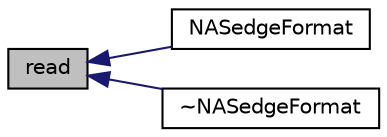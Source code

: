 digraph "read"
{
  bgcolor="transparent";
  edge [fontname="Helvetica",fontsize="10",labelfontname="Helvetica",labelfontsize="10"];
  node [fontname="Helvetica",fontsize="10",shape=record];
  rankdir="LR";
  Node1 [label="read",height=0.2,width=0.4,color="black", fillcolor="grey75", style="filled", fontcolor="black"];
  Node1 -> Node2 [dir="back",color="midnightblue",fontsize="10",style="solid",fontname="Helvetica"];
  Node2 [label="NASedgeFormat",height=0.2,width=0.4,color="black",URL="$a01571.html#a9fd3c71b4a53d77a2e9c3fc0be84b91c",tooltip="Construct from file name. "];
  Node1 -> Node3 [dir="back",color="midnightblue",fontsize="10",style="solid",fontname="Helvetica"];
  Node3 [label="~NASedgeFormat",height=0.2,width=0.4,color="black",URL="$a01571.html#afc3d3c1c9475477f5eb8ceedae8e86ec",tooltip="Destructor. "];
}

